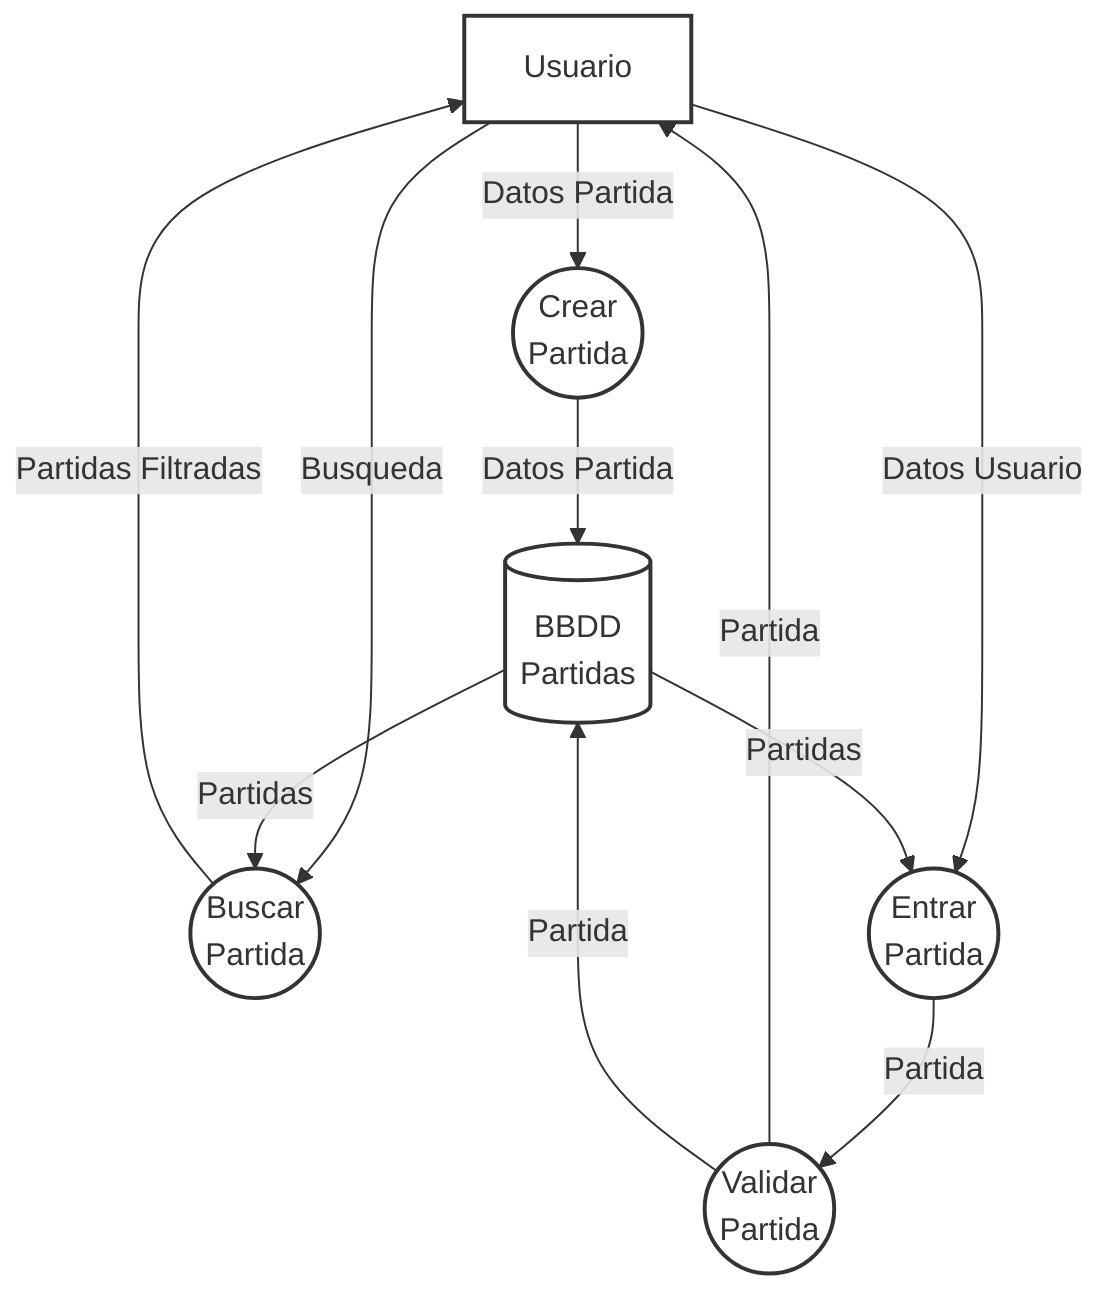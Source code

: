 graph TD
  classDef default fill:#fff,stroke:#333,stroke-width:2px;
  User[Usuario]

  CreateGame((Crear<br>Partida))
  FindGame((Buscar<br>Partida))
  JoinGame((Entrar<br>Partida))
  ValidateGame((Validar<br>Partida))

  GameDB[(BBDD<br>Partidas)]
  %% Flujo de datos
  User -->|Datos Partida| CreateGame
  User -->|Busqueda| FindGame
  User -->|Datos Usuario| JoinGame
  FindGame -->|Partidas Filtradas| User
  JoinGame -->|Partida| ValidateGame
  ValidateGame -->|Partida| User
  ValidateGame -->|Partida| GameDB
  CreateGame -->|Datos Partida| GameDB
  GameDB -->|Partidas| FindGame
  GameDB -->|Partidas| JoinGame